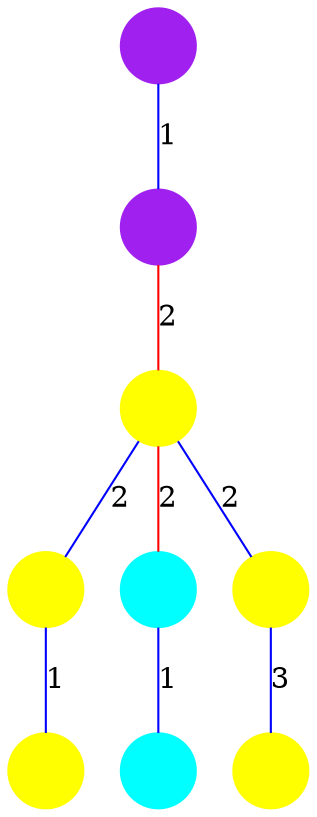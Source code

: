 digraph
{
	node [shape=circle, style=filled, label=""];
	edge [dir=both, color=blue, arrowtail=none, arrowhead=none];

	n00 -> n10 [label=1];
	n10 -> n20 [label=2, color=red];
	n20 -> n30 [label=2];
	n20 -> n31 [label=2, color=red];
	n20 -> n32 [label=2];
	n30 -> n40 [label=1];
	n31 -> n41 [label=1];
	n32 -> n42 [label=3];

	n00 [color=purple];
	n10 [color=purple];
	n20 [color=yellow];
	n30 [color=yellow];
	n40 [color=yellow];
	n32 [color=yellow];
	n42 [color=yellow];
	n31 [color=cyan];
	n41 [color=cyan];
}
